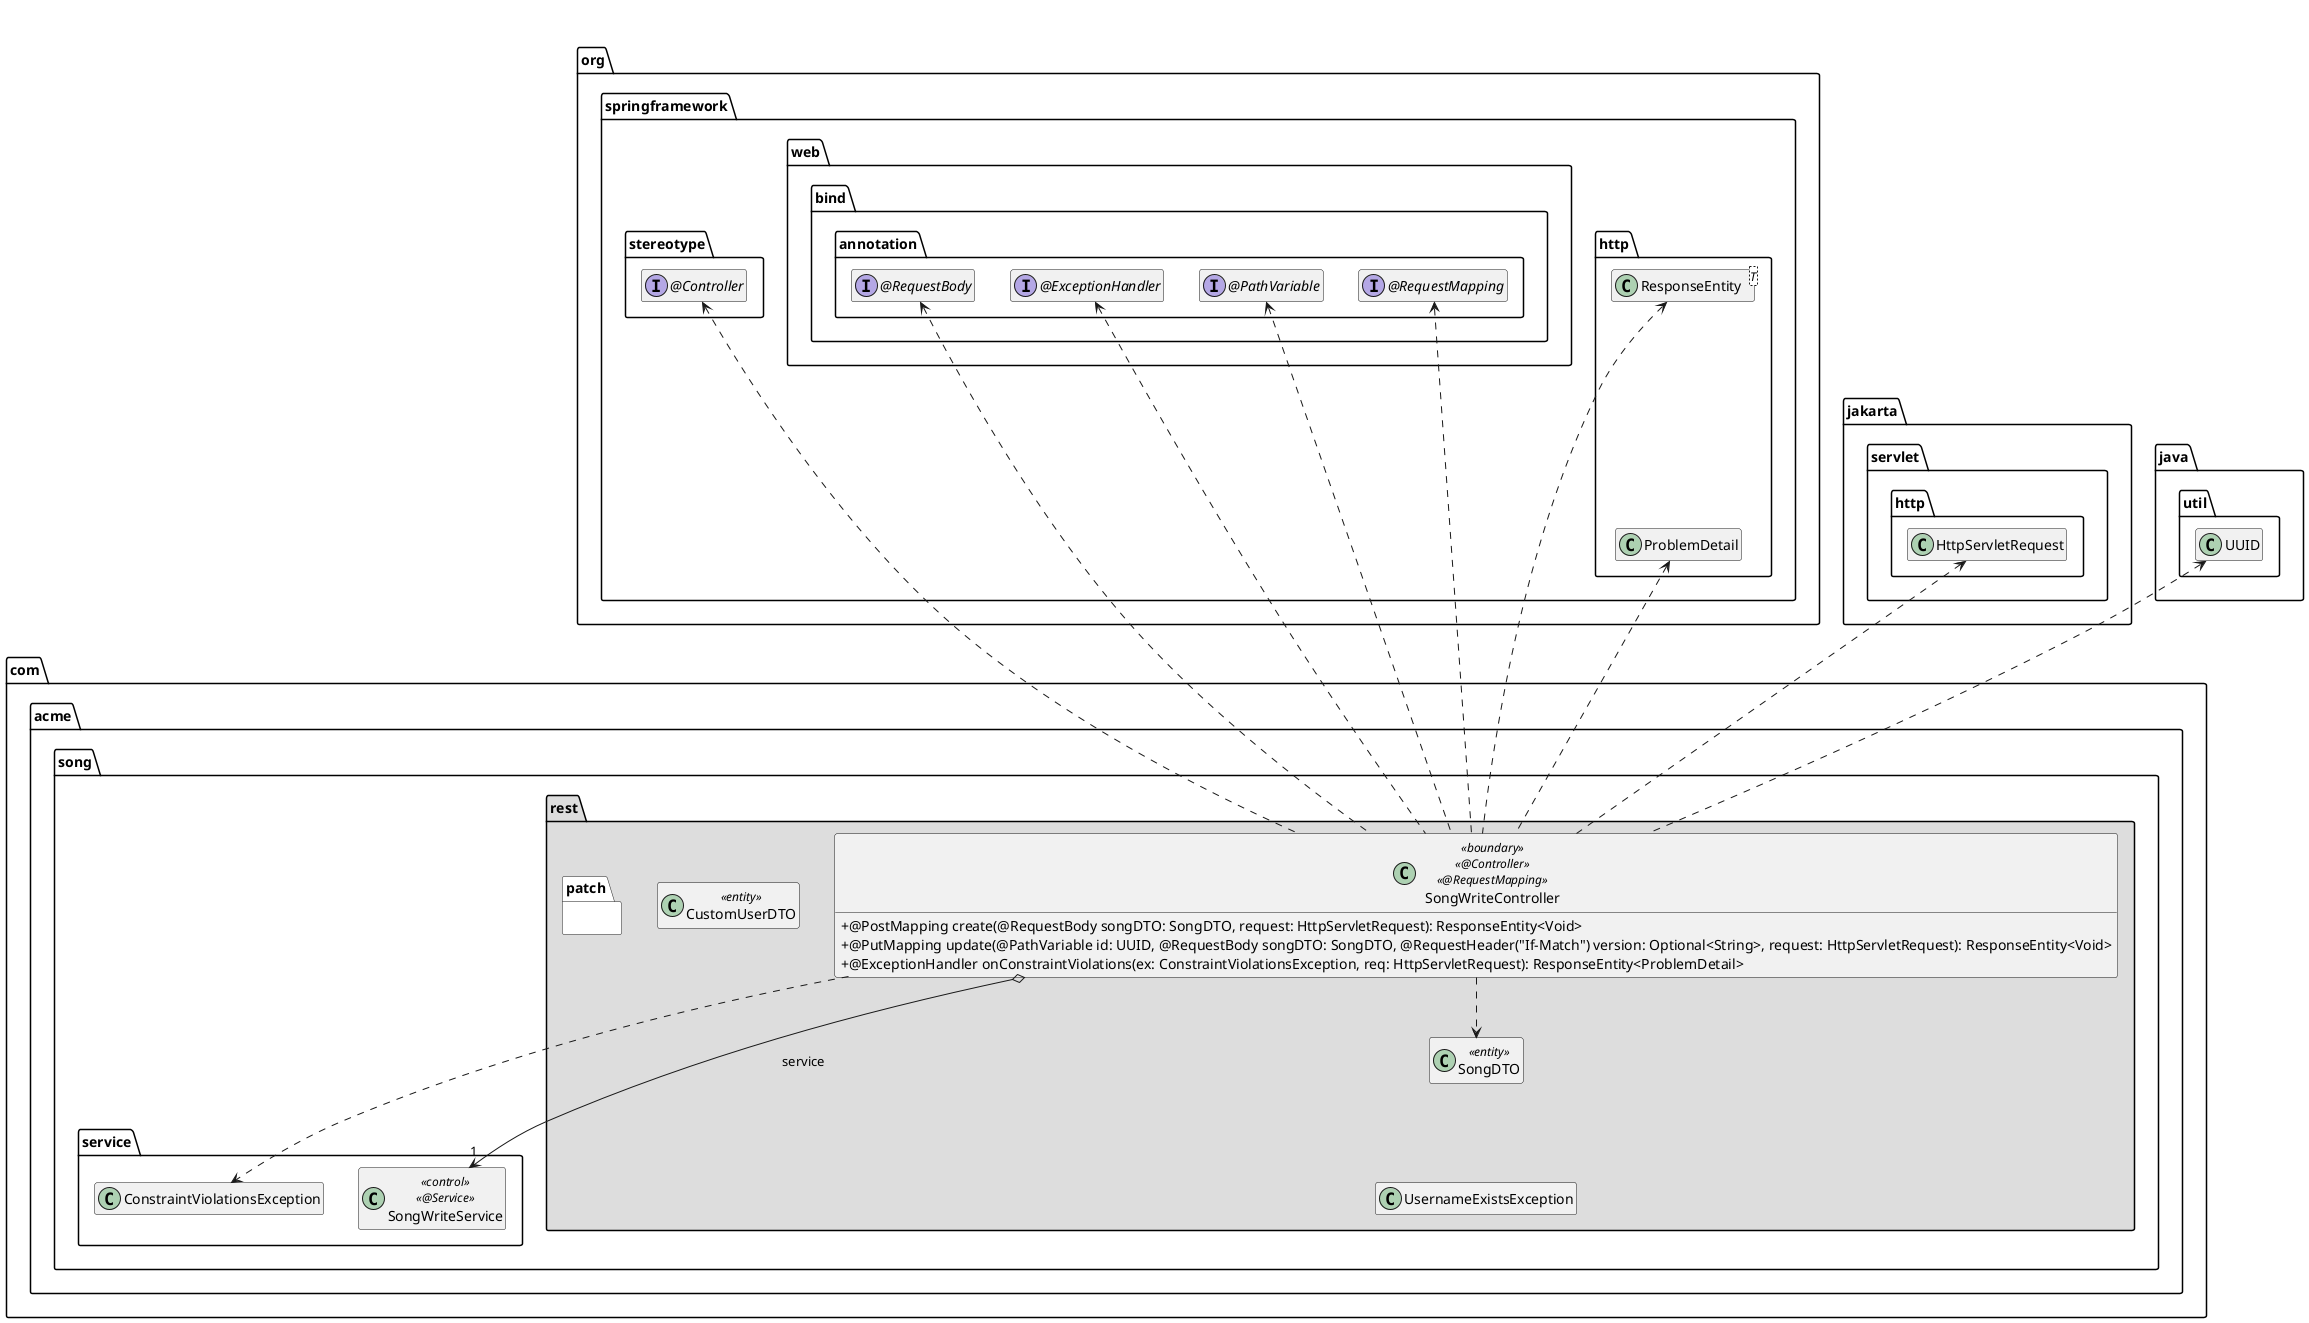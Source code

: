 @startuml SongHandler
skinparam classAttributeIconSize 0
package jakarta.servlet.http {
    class HttpServletRequest
}
package org.springframework {
    package stereotype {
        interface "@Controller" as Controller
    }
    package web.bind.annotation {
        interface "@RequestMapping" as RequestMapping
        interface "@PathVariable" as PathVariable
        interface "@RequestBody" as RequestBody
        interface "@ExceptionHandler" as ExceptionHandler
        RequestBody .left[hidden].> Controller
        ExceptionHandler .left[hidden].> Controller
    }
    package http {
        class ResponseEntity<T>
        class ProblemDetail
        ResponseEntity .[hidden].> ProblemDetail
        ResponseEntity .left[hidden].> Controller
    }
}
package java.util {
    class UUID
}
package com.acme.song {
    package service {
        class SongWriteService << control >> << @Service >>
        class ConstraintViolationsException
    }
    package rest #DDDDDD {
        package patch #FFFFFF {
        }
        class SongDTO <<entity>>
        class CustomUserDTO <<entity>>
        class SongDTO <<entity>>
        SongDTO .[hidden].> UUID
        SongDTO .[hidden].> SongWriteService
        class SongWriteController << boundary >> << @Controller >> << @RequestMapping >> {
            + @PostMapping create(@RequestBody songDTO: SongDTO, request: HttpServletRequest): ResponseEntity<Void>
            + @PutMapping update(@PathVariable id: UUID, @RequestBody songDTO: SongDTO, @RequestHeader("If-Match") version: Optional<String>, request: HttpServletRequest): ResponseEntity<Void>
            + @ExceptionHandler onConstraintViolations(ex: ConstraintViolationsException, req: HttpServletRequest): ResponseEntity<ProblemDetail>
        }
        SongWriteController o-right-> "1" SongWriteService : service
        SongWriteController ..> SongDTO
        SongWriteController .up.> UUID
        SongWriteController ..> ConstraintViolationsException
        SongWriteController .up.> HttpServletRequest
        SongWriteController .up.> ResponseEntity
        SongWriteController .up.> ProblemDetail
        SongWriteController .up.> Controller
        SongWriteController .up.> RequestMapping
        SongWriteController .up.> PathVariable
        SongWriteController .up.> RequestBody
        SongWriteController .up.> ExceptionHandler
        SongDTO .[hidden].> UsernameExistsException
    }
}
hide empty members
@enduml
